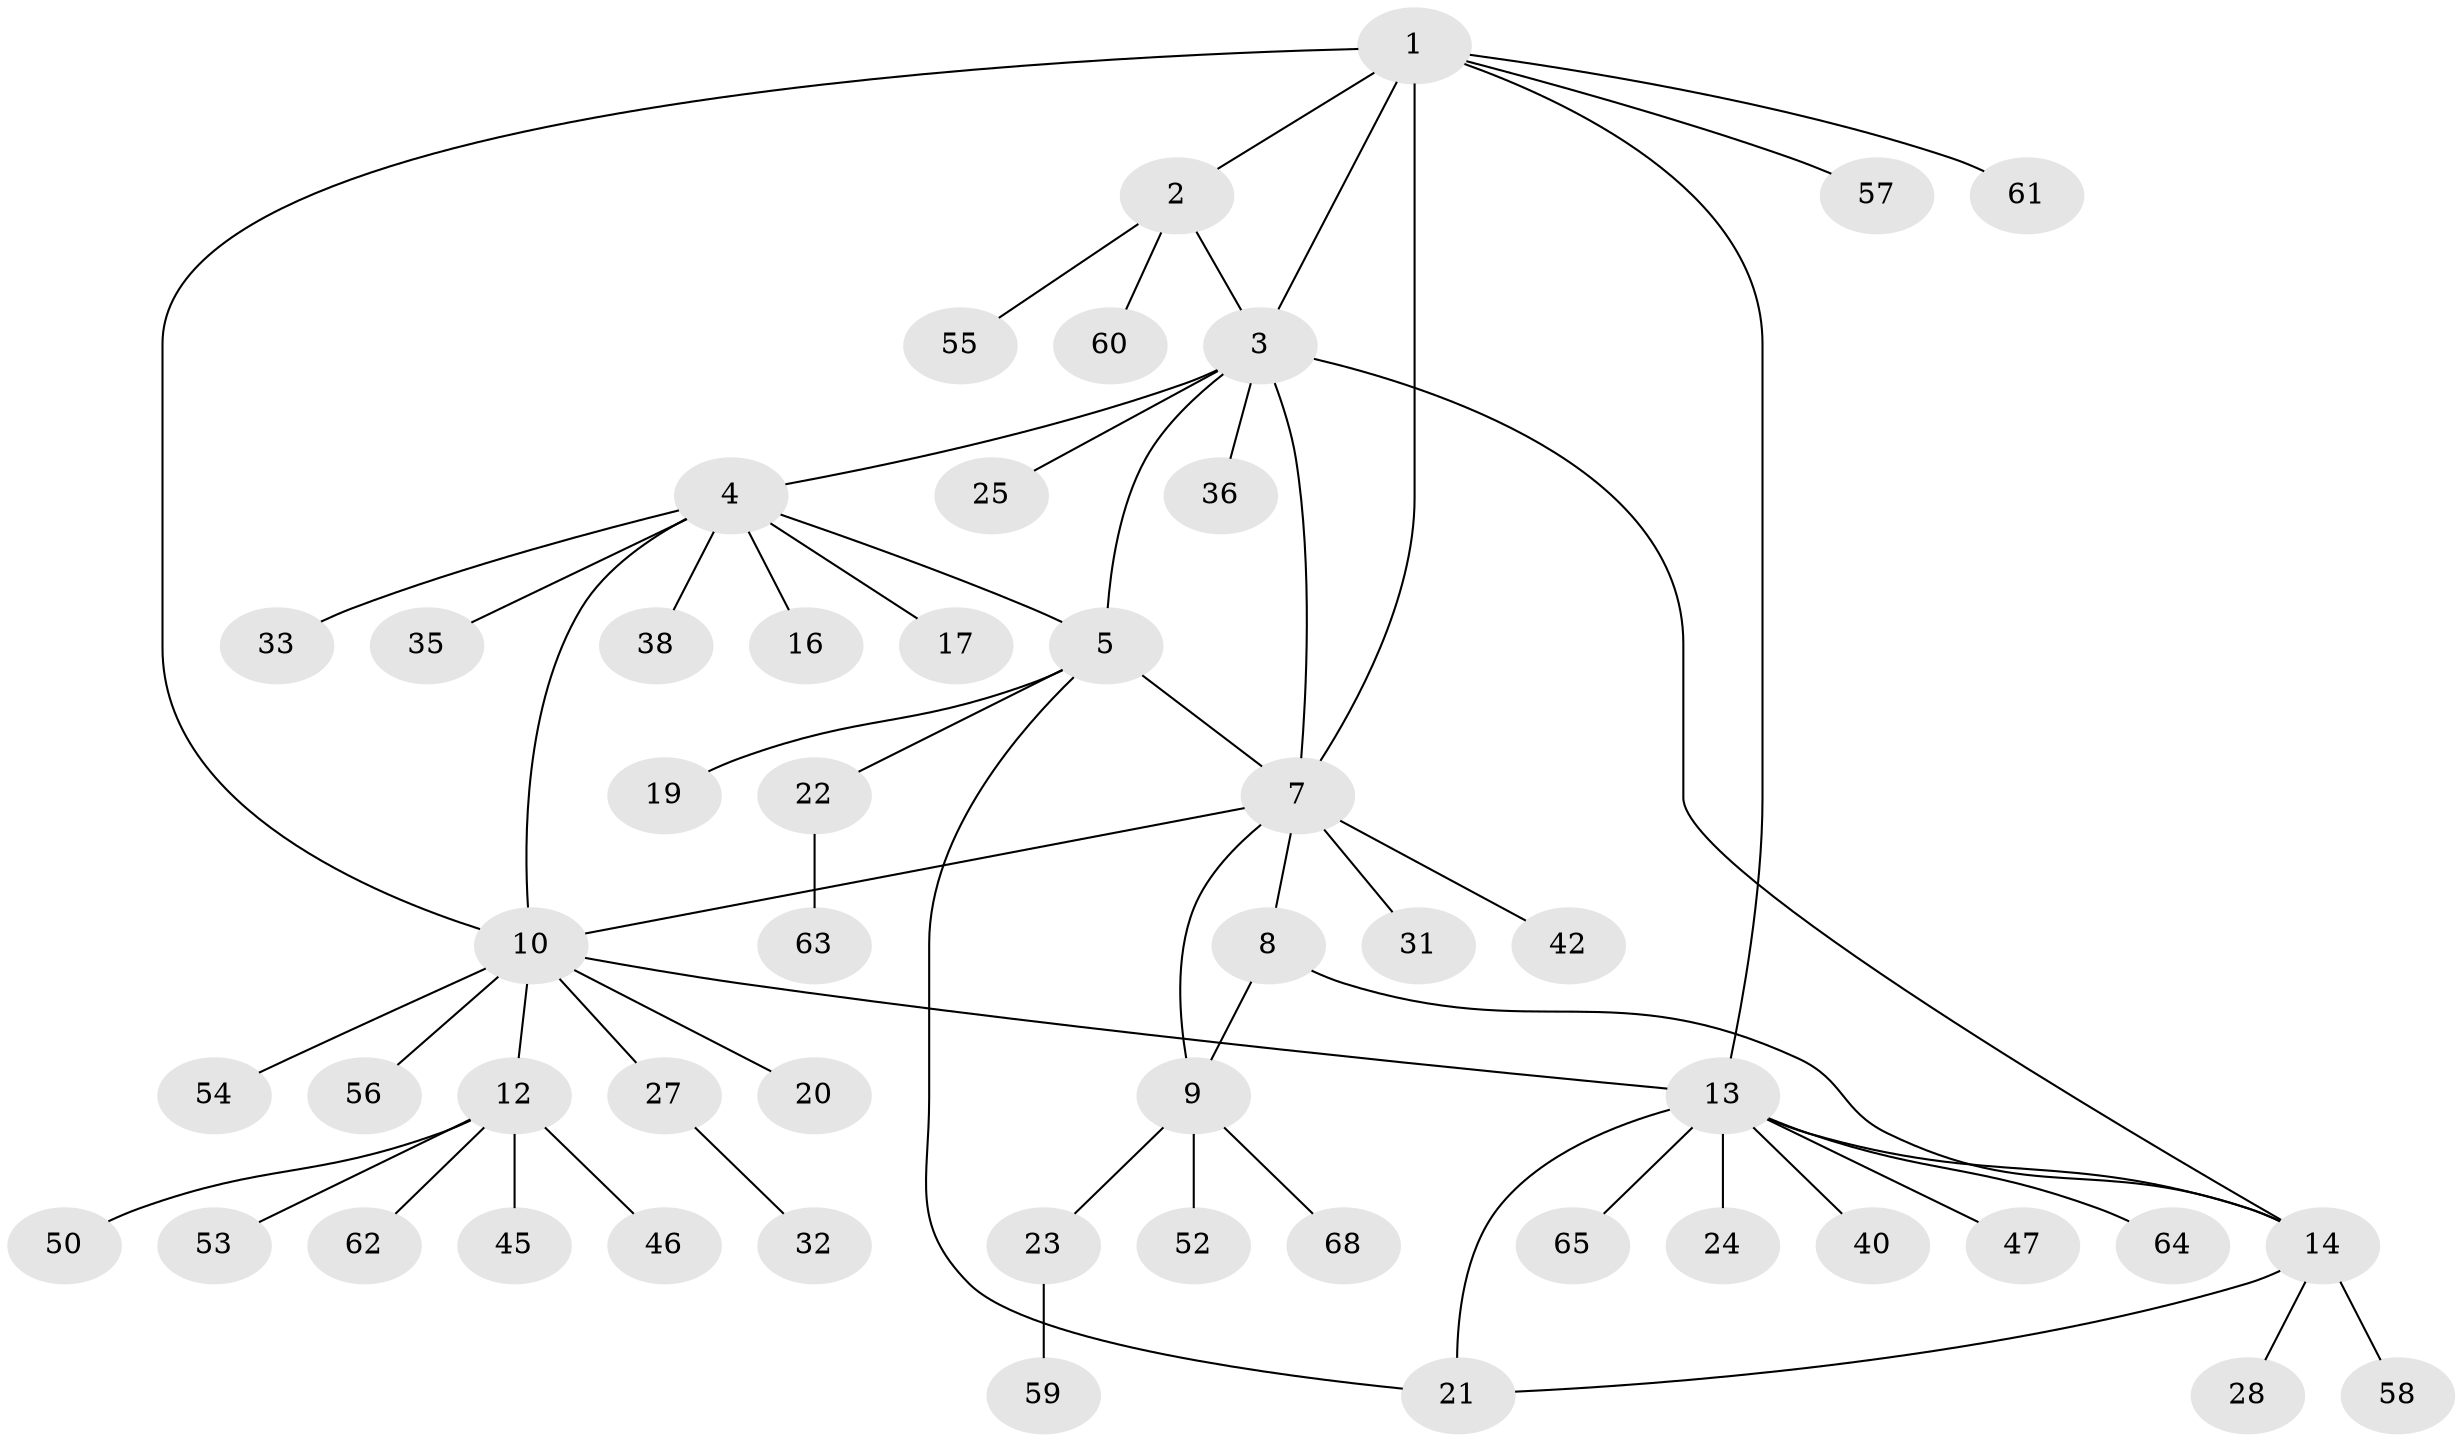 // original degree distribution, {8: 0.07352941176470588, 5: 0.029411764705882353, 6: 0.029411764705882353, 9: 0.014705882352941176, 7: 0.014705882352941176, 4: 0.058823529411764705, 3: 0.058823529411764705, 2: 0.10294117647058823, 1: 0.6176470588235294}
// Generated by graph-tools (version 1.1) at 2025/11/02/27/25 16:11:34]
// undirected, 50 vertices, 61 edges
graph export_dot {
graph [start="1"]
  node [color=gray90,style=filled];
  1 [super="+48"];
  2 [super="+44"];
  3 [super="+6"];
  4 [super="+34"];
  5 [super="+29"];
  7 [super="+41"];
  8;
  9 [super="+37"];
  10 [super="+11"];
  12 [super="+30"];
  13 [super="+18"];
  14 [super="+15"];
  16 [super="+66"];
  17;
  19;
  20;
  21 [super="+26"];
  22 [super="+49"];
  23 [super="+39"];
  24;
  25;
  27;
  28 [super="+51"];
  31;
  32;
  33;
  35;
  36;
  38;
  40 [super="+43"];
  42;
  45;
  46;
  47;
  50;
  52;
  53;
  54;
  55;
  56;
  57 [super="+67"];
  58;
  59;
  60;
  61;
  62;
  63;
  64;
  65;
  68;
  1 -- 2;
  1 -- 3;
  1 -- 7;
  1 -- 10;
  1 -- 13;
  1 -- 57;
  1 -- 61;
  2 -- 3;
  2 -- 55;
  2 -- 60;
  3 -- 25;
  3 -- 36;
  3 -- 7;
  3 -- 4;
  3 -- 5;
  3 -- 14;
  4 -- 5;
  4 -- 10;
  4 -- 16;
  4 -- 17;
  4 -- 33;
  4 -- 35;
  4 -- 38;
  5 -- 7;
  5 -- 19;
  5 -- 21;
  5 -- 22;
  7 -- 8;
  7 -- 9;
  7 -- 10;
  7 -- 31;
  7 -- 42;
  8 -- 9;
  8 -- 14;
  9 -- 23;
  9 -- 52;
  9 -- 68;
  10 -- 12 [weight=2];
  10 -- 20;
  10 -- 54;
  10 -- 56;
  10 -- 27;
  10 -- 13;
  12 -- 45;
  12 -- 46;
  12 -- 50;
  12 -- 53;
  12 -- 62;
  13 -- 14 [weight=2];
  13 -- 24;
  13 -- 64;
  13 -- 65;
  13 -- 40;
  13 -- 47;
  13 -- 21;
  14 -- 58;
  14 -- 21;
  14 -- 28;
  22 -- 63;
  23 -- 59;
  27 -- 32;
}
